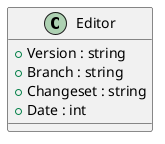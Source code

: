 @startuml
class Editor {
    + Version : string
    + Branch : string
    + Changeset : string
    + Date : int
}
@enduml
